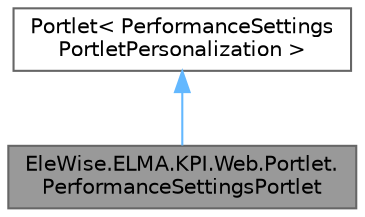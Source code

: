 digraph "EleWise.ELMA.KPI.Web.Portlet.PerformanceSettingsPortlet"
{
 // LATEX_PDF_SIZE
  bgcolor="transparent";
  edge [fontname=Helvetica,fontsize=10,labelfontname=Helvetica,labelfontsize=10];
  node [fontname=Helvetica,fontsize=10,shape=box,height=0.2,width=0.4];
  Node1 [id="Node000001",label="EleWise.ELMA.KPI.Web.Portlet.\lPerformanceSettingsPortlet",height=0.2,width=0.4,color="gray40", fillcolor="grey60", style="filled", fontcolor="black",tooltip="Портлет \"Матрицы эффективности + настройка KPI\"."];
  Node2 -> Node1 [id="edge1_Node000001_Node000002",dir="back",color="steelblue1",style="solid",tooltip=" "];
  Node2 [id="Node000002",label="Portlet\< PerformanceSettings\lPortletPersonalization \>",height=0.2,width=0.4,color="gray40", fillcolor="white", style="filled",tooltip=" "];
}
